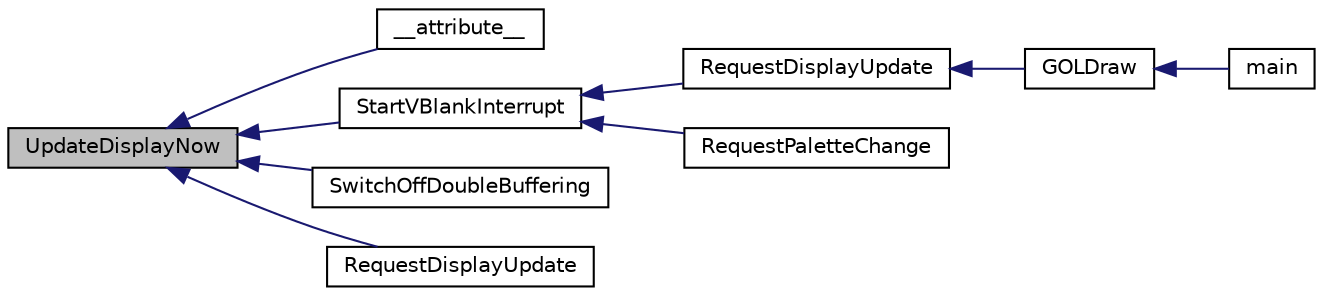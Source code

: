 digraph "UpdateDisplayNow"
{
  edge [fontname="Helvetica",fontsize="10",labelfontname="Helvetica",labelfontsize="10"];
  node [fontname="Helvetica",fontsize="10",shape=record];
  rankdir="LR";
  Node1 [label="UpdateDisplayNow",height=0.2,width=0.4,color="black", fillcolor="grey75", style="filled", fontcolor="black"];
  Node1 -> Node2 [dir="back",color="midnightblue",fontsize="10",style="solid"];
  Node2 [label="__attribute__",height=0.2,width=0.4,color="black", fillcolor="white", style="filled",URL="$mchp_gfx_drv_8c.html#afe092795b3220f38b62c7e90763e2f30"];
  Node1 -> Node3 [dir="back",color="midnightblue",fontsize="10",style="solid"];
  Node3 [label="StartVBlankInterrupt",height=0.2,width=0.4,color="black", fillcolor="white", style="filled",URL="$_palette_8c.html#aafc99fb00545763188038ccb970465b8"];
  Node3 -> Node4 [dir="back",color="midnightblue",fontsize="10",style="solid"];
  Node4 [label="RequestDisplayUpdate",height=0.2,width=0.4,color="black", fillcolor="white", style="filled",URL="$_display_driver_8h.html#ad9446e11a4c1005c96973cd73911ca17"];
  Node4 -> Node5 [dir="back",color="midnightblue",fontsize="10",style="solid"];
  Node5 [label="GOLDraw",height=0.2,width=0.4,color="black", fillcolor="white", style="filled",URL="$_g_o_l_8h.html#aaff93fae1051821fec4c1a81513628ca"];
  Node5 -> Node6 [dir="back",color="midnightblue",fontsize="10",style="solid"];
  Node6 [label="main",height=0.2,width=0.4,color="black", fillcolor="white", style="filled",URL="$_graphics_2_g_d_d_2_default___template_2_main_8c.html#a840291bc02cba5474a4cb46a9b9566fe"];
  Node3 -> Node7 [dir="back",color="midnightblue",fontsize="10",style="solid"];
  Node7 [label="RequestPaletteChange",height=0.2,width=0.4,color="black", fillcolor="white", style="filled",URL="$_palette_8h.html#a25ee30a5cd482faeee888f5d4da1e31e"];
  Node1 -> Node8 [dir="back",color="midnightblue",fontsize="10",style="solid"];
  Node8 [label="SwitchOffDoubleBuffering",height=0.2,width=0.4,color="black", fillcolor="white", style="filled",URL="$_display_driver_8h.html#ab50e395ee13cfd48871193bc4f54be8b"];
  Node1 -> Node9 [dir="back",color="midnightblue",fontsize="10",style="solid"];
  Node9 [label="RequestDisplayUpdate",height=0.2,width=0.4,color="black", fillcolor="white", style="filled",URL="$mchp_gfx_l_c_c_8c.html#ad9446e11a4c1005c96973cd73911ca17"];
}
